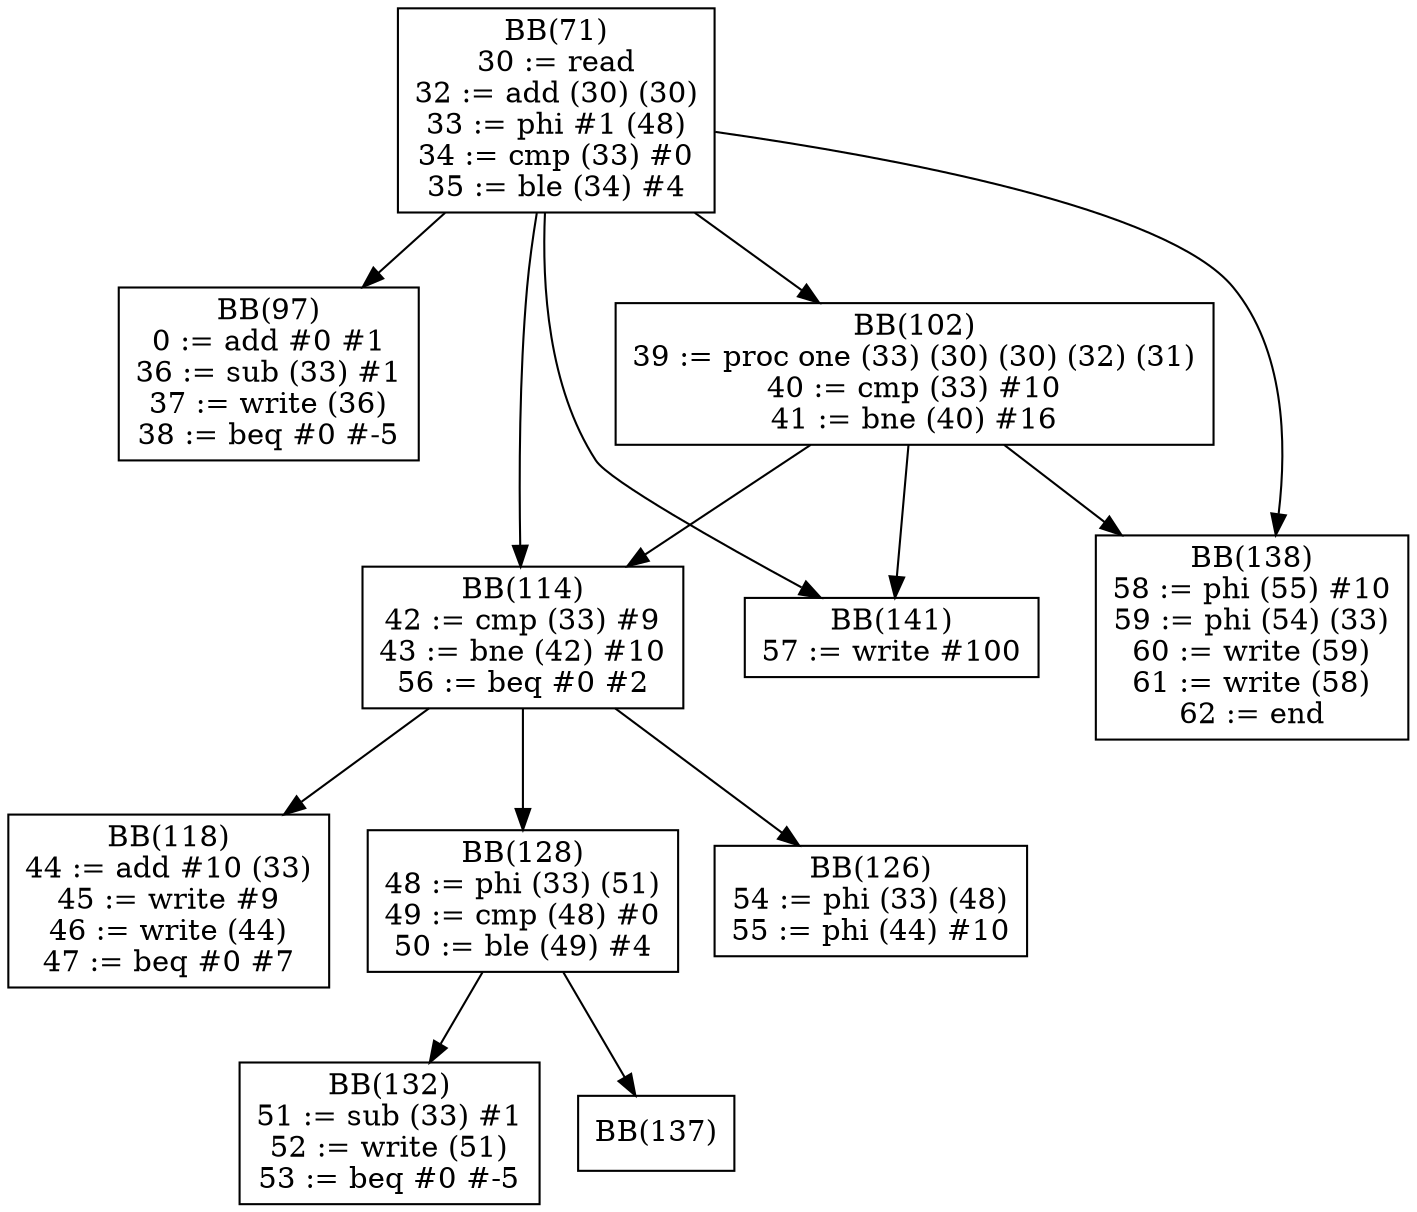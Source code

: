 digraph G {
bb71[shape = box, label = "BB(71)\n" + "30 := read\n" + "32 := add (30) (30)\n" + "33 := phi #1 (48)\n" + "34 := cmp (33) #0\n" + "35 := ble (34) #4\n"];
bb97[shape = box, label = "BB(97)\n" + "0 := add #0 #1\n" + "36 := sub (33) #1\n" + "37 := write (36)\n" + "38 := beq #0 #-5\n"];
bb102[shape = box, label = "BB(102)\n" + "39 := proc one (33) (30) (30) (32) (31)\n" + "40 := cmp (33) #10\n" + "41 := bne (40) #16\n"];
bb114[shape = box, label = "BB(114)\n" + "42 := cmp (33) #9\n" + "43 := bne (42) #10\n" + "56 := beq #0 #2\n"];
bb141[shape = box, label = "BB(141)\n" + "57 := write #100\n"];
bb138[shape = box, label = "BB(138)\n" + "58 := phi (55) #10\n" + "59 := phi (54) (33)\n" + "60 := write (59)\n" + "61 := write (58)\n" + "62 := end\n"];
bb118[shape = box, label = "BB(118)\n" + "44 := add #10 (33)\n" + "45 := write #9\n" + "46 := write (44)\n" + "47 := beq #0 #7\n"];
bb128[shape = box, label = "BB(128)\n" + "48 := phi (33) (51)\n" + "49 := cmp (48) #0\n" + "50 := ble (49) #4\n"];
bb126[shape = box, label = "BB(126)\n" + "54 := phi (33) (48)\n" + "55 := phi (44) #10\n"];
bb132[shape = box, label = "BB(132)\n" + "51 := sub (33) #1\n" + "52 := write (51)\n" + "53 := beq #0 #-5\n"];
bb137[shape = box, label = "BB(137)\n"];
bb71 -> bb97;
bb71 -> bb102;
bb71 -> bb114;
bb71 -> bb141;
bb71 -> bb138;
bb102 -> bb114;
bb102 -> bb141;
bb102 -> bb138;
bb114 -> bb118;
bb114 -> bb128;
bb114 -> bb126;
bb128 -> bb132;
bb128 -> bb137;
}
